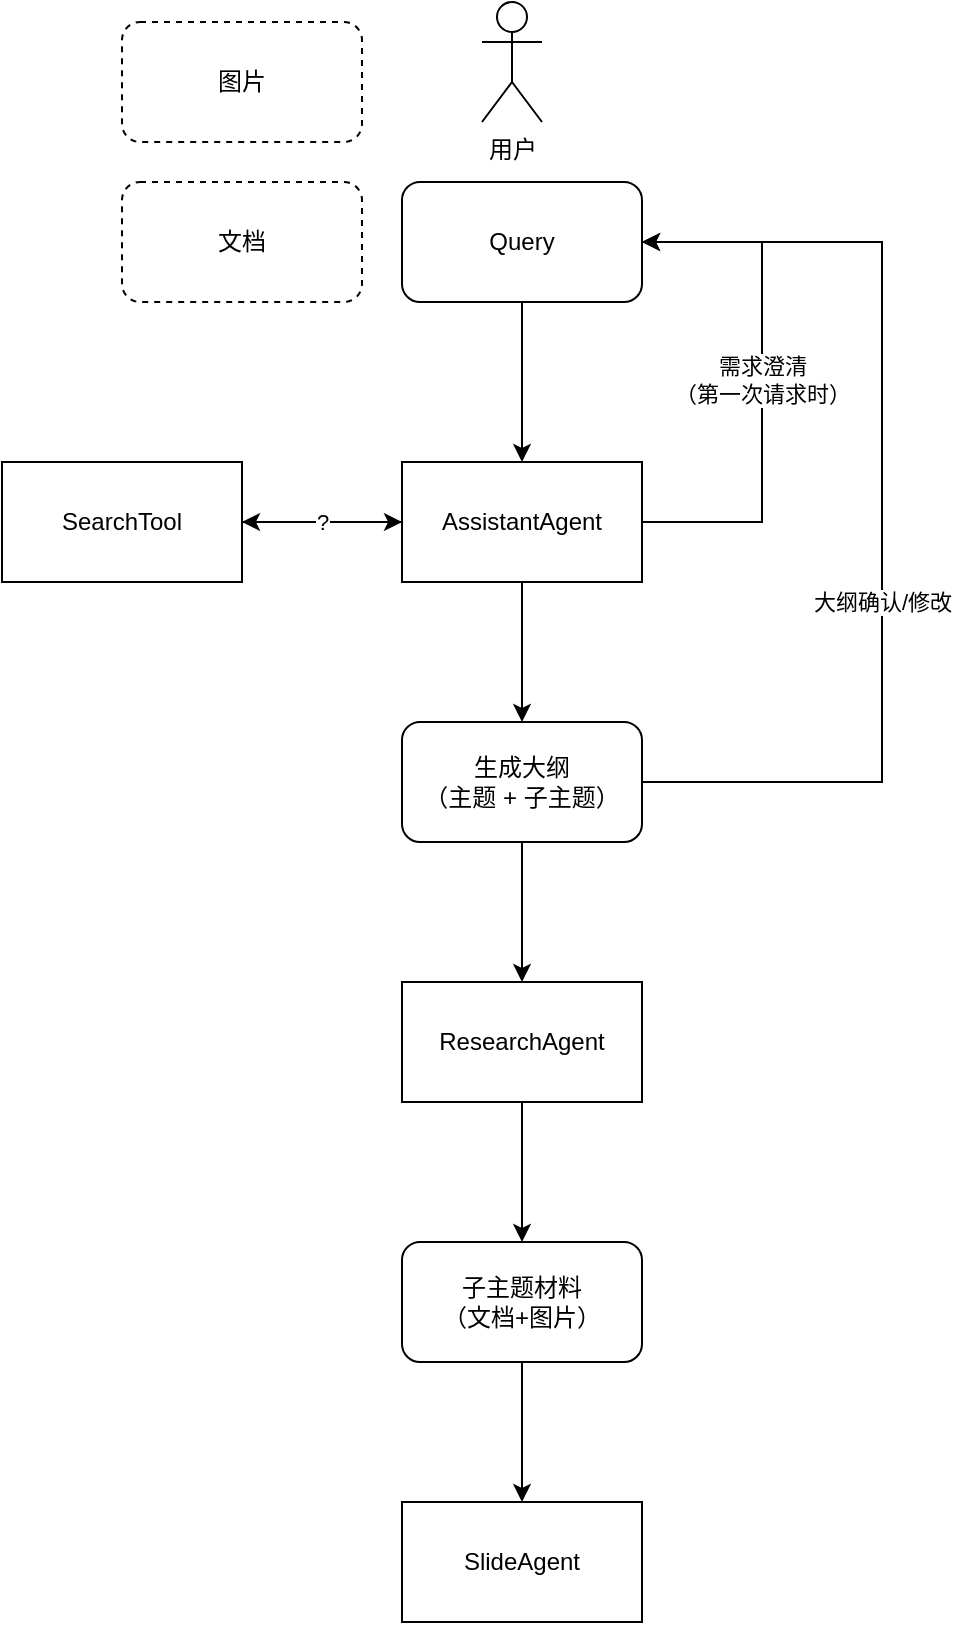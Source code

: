 <mxfile version="27.1.6">
  <diagram name="第 1 页" id="8Sk8llUU78CC_wwsRXZ8">
    <mxGraphModel dx="970" dy="624" grid="1" gridSize="10" guides="1" tooltips="1" connect="1" arrows="1" fold="1" page="1" pageScale="1" pageWidth="3300" pageHeight="4681" math="0" shadow="0">
      <root>
        <mxCell id="0" />
        <mxCell id="1" parent="0" />
        <mxCell id="p05-Q2xTA9aNfwwnlye5-5" style="edgeStyle=orthogonalEdgeStyle;rounded=0;orthogonalLoop=1;jettySize=auto;html=1;" edge="1" parent="1" source="p05-Q2xTA9aNfwwnlye5-1" target="p05-Q2xTA9aNfwwnlye5-2">
          <mxGeometry relative="1" as="geometry" />
        </mxCell>
        <mxCell id="p05-Q2xTA9aNfwwnlye5-1" value="Query" style="rounded=1;whiteSpace=wrap;html=1;" vertex="1" parent="1">
          <mxGeometry x="730" y="370" width="120" height="60" as="geometry" />
        </mxCell>
        <mxCell id="p05-Q2xTA9aNfwwnlye5-19" value="" style="edgeStyle=orthogonalEdgeStyle;rounded=0;orthogonalLoop=1;jettySize=auto;html=1;" edge="1" parent="1" source="p05-Q2xTA9aNfwwnlye5-2" target="p05-Q2xTA9aNfwwnlye5-18">
          <mxGeometry relative="1" as="geometry" />
        </mxCell>
        <mxCell id="p05-Q2xTA9aNfwwnlye5-22" style="edgeStyle=orthogonalEdgeStyle;rounded=0;orthogonalLoop=1;jettySize=auto;html=1;entryX=1;entryY=0.5;entryDx=0;entryDy=0;" edge="1" parent="1" source="p05-Q2xTA9aNfwwnlye5-2" target="p05-Q2xTA9aNfwwnlye5-21">
          <mxGeometry relative="1" as="geometry" />
        </mxCell>
        <mxCell id="p05-Q2xTA9aNfwwnlye5-2" value="AssistantAgent" style="rounded=0;whiteSpace=wrap;html=1;" vertex="1" parent="1">
          <mxGeometry x="730" y="510" width="120" height="60" as="geometry" />
        </mxCell>
        <mxCell id="p05-Q2xTA9aNfwwnlye5-29" value="" style="edgeStyle=orthogonalEdgeStyle;rounded=0;orthogonalLoop=1;jettySize=auto;html=1;" edge="1" parent="1" source="p05-Q2xTA9aNfwwnlye5-3" target="p05-Q2xTA9aNfwwnlye5-28">
          <mxGeometry relative="1" as="geometry" />
        </mxCell>
        <mxCell id="p05-Q2xTA9aNfwwnlye5-3" value="ResearchAgent" style="rounded=0;whiteSpace=wrap;html=1;" vertex="1" parent="1">
          <mxGeometry x="730" y="770" width="120" height="60" as="geometry" />
        </mxCell>
        <mxCell id="p05-Q2xTA9aNfwwnlye5-4" value="SlideAgent" style="rounded=0;whiteSpace=wrap;html=1;" vertex="1" parent="1">
          <mxGeometry x="730" y="1030" width="120" height="60" as="geometry" />
        </mxCell>
        <mxCell id="p05-Q2xTA9aNfwwnlye5-8" style="edgeStyle=orthogonalEdgeStyle;rounded=0;orthogonalLoop=1;jettySize=auto;html=1;entryX=1;entryY=0.5;entryDx=0;entryDy=0;exitX=1;exitY=0.5;exitDx=0;exitDy=0;" edge="1" parent="1" source="p05-Q2xTA9aNfwwnlye5-2" target="p05-Q2xTA9aNfwwnlye5-1">
          <mxGeometry relative="1" as="geometry">
            <mxPoint x="990" y="500" as="sourcePoint" />
            <Array as="points">
              <mxPoint x="910" y="540" />
              <mxPoint x="910" y="400" />
            </Array>
          </mxGeometry>
        </mxCell>
        <mxCell id="p05-Q2xTA9aNfwwnlye5-9" value="需求澄清&lt;div&gt;（第一次请求时）&lt;/div&gt;" style="edgeLabel;html=1;align=center;verticalAlign=middle;resizable=0;points=[];" vertex="1" connectable="0" parent="p05-Q2xTA9aNfwwnlye5-8">
          <mxGeometry x="0.314" relative="1" as="geometry">
            <mxPoint y="40" as="offset" />
          </mxGeometry>
        </mxCell>
        <mxCell id="p05-Q2xTA9aNfwwnlye5-12" value="用户" style="shape=umlActor;verticalLabelPosition=bottom;verticalAlign=top;html=1;outlineConnect=0;" vertex="1" parent="1">
          <mxGeometry x="770" y="280" width="30" height="60" as="geometry" />
        </mxCell>
        <mxCell id="p05-Q2xTA9aNfwwnlye5-13" value="图片" style="rounded=1;whiteSpace=wrap;html=1;dashed=1;" vertex="1" parent="1">
          <mxGeometry x="590" y="290" width="120" height="60" as="geometry" />
        </mxCell>
        <mxCell id="p05-Q2xTA9aNfwwnlye5-14" value="文档" style="rounded=1;whiteSpace=wrap;html=1;dashed=1;" vertex="1" parent="1">
          <mxGeometry x="590" y="370" width="120" height="60" as="geometry" />
        </mxCell>
        <mxCell id="p05-Q2xTA9aNfwwnlye5-24" style="edgeStyle=orthogonalEdgeStyle;rounded=0;orthogonalLoop=1;jettySize=auto;html=1;" edge="1" parent="1" source="p05-Q2xTA9aNfwwnlye5-18">
          <mxGeometry relative="1" as="geometry">
            <mxPoint x="850" y="400" as="targetPoint" />
            <Array as="points">
              <mxPoint x="970" y="670" />
              <mxPoint x="970" y="400" />
            </Array>
          </mxGeometry>
        </mxCell>
        <mxCell id="p05-Q2xTA9aNfwwnlye5-25" value="大纲确认/修改" style="edgeLabel;html=1;align=center;verticalAlign=middle;resizable=0;points=[];" vertex="1" connectable="0" parent="p05-Q2xTA9aNfwwnlye5-24">
          <mxGeometry x="-0.176" relative="1" as="geometry">
            <mxPoint as="offset" />
          </mxGeometry>
        </mxCell>
        <mxCell id="p05-Q2xTA9aNfwwnlye5-26" style="edgeStyle=orthogonalEdgeStyle;rounded=0;orthogonalLoop=1;jettySize=auto;html=1;entryX=0.5;entryY=0;entryDx=0;entryDy=0;" edge="1" parent="1" source="p05-Q2xTA9aNfwwnlye5-18" target="p05-Q2xTA9aNfwwnlye5-3">
          <mxGeometry relative="1" as="geometry" />
        </mxCell>
        <mxCell id="p05-Q2xTA9aNfwwnlye5-18" value="生成大纲&lt;div&gt;（主题 + 子主题）&lt;/div&gt;" style="rounded=1;whiteSpace=wrap;html=1;" vertex="1" parent="1">
          <mxGeometry x="730" y="640" width="120" height="60" as="geometry" />
        </mxCell>
        <mxCell id="p05-Q2xTA9aNfwwnlye5-23" value="?" style="edgeStyle=orthogonalEdgeStyle;rounded=0;orthogonalLoop=1;jettySize=auto;html=1;entryX=0;entryY=0.5;entryDx=0;entryDy=0;" edge="1" parent="1" source="p05-Q2xTA9aNfwwnlye5-21" target="p05-Q2xTA9aNfwwnlye5-2">
          <mxGeometry relative="1" as="geometry" />
        </mxCell>
        <mxCell id="p05-Q2xTA9aNfwwnlye5-21" value="SearchTool" style="rounded=0;whiteSpace=wrap;html=1;" vertex="1" parent="1">
          <mxGeometry x="530" y="510" width="120" height="60" as="geometry" />
        </mxCell>
        <mxCell id="p05-Q2xTA9aNfwwnlye5-30" value="" style="edgeStyle=orthogonalEdgeStyle;rounded=0;orthogonalLoop=1;jettySize=auto;html=1;" edge="1" parent="1" source="p05-Q2xTA9aNfwwnlye5-28" target="p05-Q2xTA9aNfwwnlye5-4">
          <mxGeometry relative="1" as="geometry" />
        </mxCell>
        <mxCell id="p05-Q2xTA9aNfwwnlye5-28" value="子主题材料&lt;div&gt;（文档+图片）&lt;/div&gt;" style="rounded=1;whiteSpace=wrap;html=1;" vertex="1" parent="1">
          <mxGeometry x="730" y="900" width="120" height="60" as="geometry" />
        </mxCell>
      </root>
    </mxGraphModel>
  </diagram>
</mxfile>
